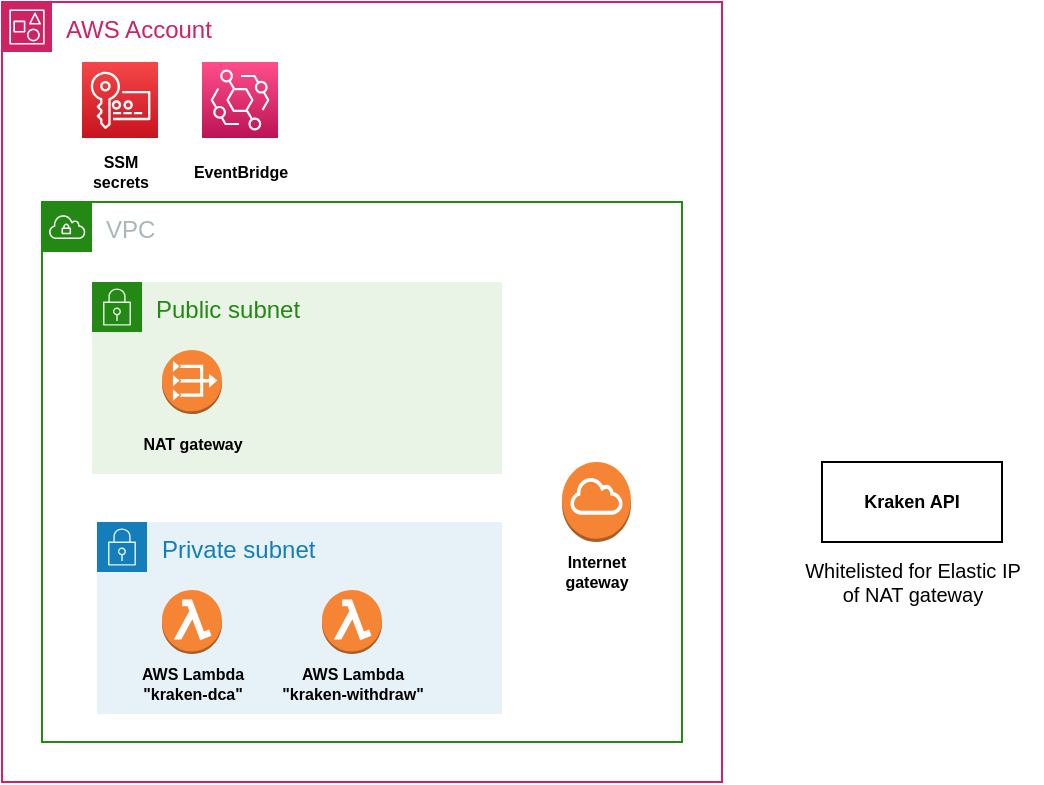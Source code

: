 <mxfile version="20.5.1" type="device"><diagram id="FN5mFd6L5-_Tn89KTH6r" name="Page-1"><mxGraphModel dx="1128" dy="561" grid="1" gridSize="10" guides="1" tooltips="1" connect="1" arrows="1" fold="1" page="1" pageScale="1" pageWidth="827" pageHeight="1169" math="0" shadow="0"><root><mxCell id="0"/><mxCell id="1" parent="0"/><mxCell id="Vt7eVWd_2wSMZWteL6gU-7" value="AWS Account" style="points=[[0,0],[0.25,0],[0.5,0],[0.75,0],[1,0],[1,0.25],[1,0.5],[1,0.75],[1,1],[0.75,1],[0.5,1],[0.25,1],[0,1],[0,0.75],[0,0.5],[0,0.25]];outlineConnect=0;gradientColor=none;html=1;whiteSpace=wrap;fontSize=12;fontStyle=0;container=1;pointerEvents=0;collapsible=0;recursiveResize=0;shape=mxgraph.aws4.group;grIcon=mxgraph.aws4.group_account;strokeColor=#CD2264;fillColor=none;verticalAlign=top;align=left;spacingLeft=30;fontColor=#CD2264;dashed=0;" parent="1" vertex="1"><mxGeometry x="160" y="30" width="360" height="390" as="geometry"/></mxCell><mxCell id="Vt7eVWd_2wSMZWteL6gU-8" value="VPC" style="points=[[0,0],[0.25,0],[0.5,0],[0.75,0],[1,0],[1,0.25],[1,0.5],[1,0.75],[1,1],[0.75,1],[0.5,1],[0.25,1],[0,1],[0,0.75],[0,0.5],[0,0.25]];outlineConnect=0;gradientColor=none;html=1;whiteSpace=wrap;fontSize=12;fontStyle=0;container=1;pointerEvents=0;collapsible=0;recursiveResize=0;shape=mxgraph.aws4.group;grIcon=mxgraph.aws4.group_vpc;strokeColor=#248814;fillColor=none;verticalAlign=top;align=left;spacingLeft=30;fontColor=#AAB7B8;dashed=0;" parent="Vt7eVWd_2wSMZWteL6gU-7" vertex="1"><mxGeometry x="20" y="100" width="320" height="270" as="geometry"/></mxCell><mxCell id="Vt7eVWd_2wSMZWteL6gU-9" value="Public subnet" style="points=[[0,0],[0.25,0],[0.5,0],[0.75,0],[1,0],[1,0.25],[1,0.5],[1,0.75],[1,1],[0.75,1],[0.5,1],[0.25,1],[0,1],[0,0.75],[0,0.5],[0,0.25]];outlineConnect=0;gradientColor=none;html=1;whiteSpace=wrap;fontSize=12;fontStyle=0;container=1;pointerEvents=0;collapsible=0;recursiveResize=0;shape=mxgraph.aws4.group;grIcon=mxgraph.aws4.group_security_group;grStroke=0;strokeColor=#248814;fillColor=#E9F3E6;verticalAlign=top;align=left;spacingLeft=30;fontColor=#248814;dashed=0;" parent="Vt7eVWd_2wSMZWteL6gU-8" vertex="1"><mxGeometry x="25" y="40" width="205" height="96" as="geometry"/></mxCell><mxCell id="O8pM1dztEzhKdCoz7GNm-10" value="" style="outlineConnect=0;dashed=0;verticalLabelPosition=bottom;verticalAlign=top;align=center;html=1;shape=mxgraph.aws3.vpc_nat_gateway;fillColor=#F58534;gradientColor=none;fontSize=9;" parent="Vt7eVWd_2wSMZWteL6gU-9" vertex="1"><mxGeometry x="35" y="34" width="30" height="32" as="geometry"/></mxCell><mxCell id="Vt7eVWd_2wSMZWteL6gU-20" value="&lt;b&gt;NAT gateway&lt;br&gt;&lt;/b&gt;" style="text;html=1;align=center;verticalAlign=middle;resizable=0;points=[];autosize=1;strokeColor=none;fillColor=none;fontSize=8;" parent="Vt7eVWd_2wSMZWteL6gU-9" vertex="1"><mxGeometry x="15" y="71" width="70" height="20" as="geometry"/></mxCell><mxCell id="Vt7eVWd_2wSMZWteL6gU-12" value="Private subnet" style="points=[[0,0],[0.25,0],[0.5,0],[0.75,0],[1,0],[1,0.25],[1,0.5],[1,0.75],[1,1],[0.75,1],[0.5,1],[0.25,1],[0,1],[0,0.75],[0,0.5],[0,0.25]];outlineConnect=0;gradientColor=none;html=1;whiteSpace=wrap;fontSize=12;fontStyle=0;container=1;pointerEvents=0;collapsible=0;recursiveResize=0;shape=mxgraph.aws4.group;grIcon=mxgraph.aws4.group_security_group;grStroke=0;strokeColor=#147EBA;fillColor=#E6F2F8;verticalAlign=top;align=left;spacingLeft=30;fontColor=#147EBA;dashed=0;" parent="Vt7eVWd_2wSMZWteL6gU-8" vertex="1"><mxGeometry x="27.5" y="160" width="202.5" height="96" as="geometry"/></mxCell><mxCell id="O8pM1dztEzhKdCoz7GNm-11" value="" style="outlineConnect=0;dashed=0;verticalLabelPosition=bottom;verticalAlign=top;align=center;html=1;shape=mxgraph.aws3.lambda_function;fillColor=#F58534;gradientColor=none;fontSize=9;" parent="Vt7eVWd_2wSMZWteL6gU-12" vertex="1"><mxGeometry x="32.5" y="34" width="30" height="32" as="geometry"/></mxCell><mxCell id="Vt7eVWd_2wSMZWteL6gU-17" value="&lt;b&gt;AWS Lambda&lt;br&gt;&quot;kraken-dca&quot;&lt;br&gt;&lt;/b&gt;" style="text;html=1;align=center;verticalAlign=middle;resizable=0;points=[];autosize=1;strokeColor=none;fillColor=none;fontSize=8;" parent="Vt7eVWd_2wSMZWteL6gU-12" vertex="1"><mxGeometry x="12.5" y="66" width="70" height="30" as="geometry"/></mxCell><mxCell id="Vt7eVWd_2wSMZWteL6gU-18" value="" style="outlineConnect=0;dashed=0;verticalLabelPosition=bottom;verticalAlign=top;align=center;html=1;shape=mxgraph.aws3.lambda_function;fillColor=#F58534;gradientColor=none;fontSize=9;" parent="Vt7eVWd_2wSMZWteL6gU-12" vertex="1"><mxGeometry x="112.5" y="34" width="30" height="32" as="geometry"/></mxCell><mxCell id="Vt7eVWd_2wSMZWteL6gU-19" value="&lt;b&gt;AWS Lambda&lt;br&gt;&quot;kraken-withdraw&quot;&lt;br&gt;&lt;/b&gt;" style="text;html=1;align=center;verticalAlign=middle;resizable=0;points=[];autosize=1;strokeColor=none;fillColor=none;fontSize=8;" parent="Vt7eVWd_2wSMZWteL6gU-12" vertex="1"><mxGeometry x="82.5" y="66" width="90" height="30" as="geometry"/></mxCell><mxCell id="Vt7eVWd_2wSMZWteL6gU-13" value="" style="outlineConnect=0;dashed=0;verticalLabelPosition=bottom;verticalAlign=top;align=center;html=1;shape=mxgraph.aws3.internet_gateway;fillColor=#F58534;gradientColor=none;strokeColor=#CC0066;" parent="Vt7eVWd_2wSMZWteL6gU-8" vertex="1"><mxGeometry x="260" y="130" width="34.5" height="40" as="geometry"/></mxCell><mxCell id="Vt7eVWd_2wSMZWteL6gU-14" value="&lt;b style=&quot;font-size: 8px;&quot;&gt;&lt;font style=&quot;font-size: 8px;&quot;&gt;Internet &lt;br style=&quot;font-size: 8px;&quot;&gt;gateway&lt;/font&gt;&lt;/b&gt;" style="text;html=1;align=center;verticalAlign=middle;resizable=0;points=[];autosize=1;strokeColor=none;fillColor=none;fontSize=8;" parent="Vt7eVWd_2wSMZWteL6gU-8" vertex="1"><mxGeometry x="247.25" y="170" width="60" height="30" as="geometry"/></mxCell><mxCell id="O8pM1dztEzhKdCoz7GNm-12" value="" style="sketch=0;points=[[0,0,0],[0.25,0,0],[0.5,0,0],[0.75,0,0],[1,0,0],[0,1,0],[0.25,1,0],[0.5,1,0],[0.75,1,0],[1,1,0],[0,0.25,0],[0,0.5,0],[0,0.75,0],[1,0.25,0],[1,0.5,0],[1,0.75,0]];outlineConnect=0;fontColor=#232F3E;gradientColor=#F54749;gradientDirection=north;fillColor=#C7131F;strokeColor=#ffffff;dashed=0;verticalLabelPosition=bottom;verticalAlign=top;align=center;html=1;fontSize=12;fontStyle=0;aspect=fixed;shape=mxgraph.aws4.resourceIcon;resIcon=mxgraph.aws4.key_management_service;" parent="Vt7eVWd_2wSMZWteL6gU-7" vertex="1"><mxGeometry x="40" y="30" width="38" height="38" as="geometry"/></mxCell><mxCell id="O8pM1dztEzhKdCoz7GNm-13" value="" style="sketch=0;points=[[0,0,0],[0.25,0,0],[0.5,0,0],[0.75,0,0],[1,0,0],[0,1,0],[0.25,1,0],[0.5,1,0],[0.75,1,0],[1,1,0],[0,0.25,0],[0,0.5,0],[0,0.75,0],[1,0.25,0],[1,0.5,0],[1,0.75,0]];outlineConnect=0;fontColor=#232F3E;gradientColor=#FF4F8B;gradientDirection=north;fillColor=#BC1356;strokeColor=#ffffff;dashed=0;verticalLabelPosition=bottom;verticalAlign=top;align=center;html=1;fontSize=12;fontStyle=0;aspect=fixed;shape=mxgraph.aws4.resourceIcon;resIcon=mxgraph.aws4.eventbridge;" parent="Vt7eVWd_2wSMZWteL6gU-7" vertex="1"><mxGeometry x="100" y="30" width="38" height="38" as="geometry"/></mxCell><mxCell id="Cq7ri25AOvJvR-eMdx3p-2" value="&lt;b&gt;SSM &lt;br&gt;secrets&lt;/b&gt;" style="text;html=1;align=center;verticalAlign=middle;resizable=0;points=[];autosize=1;strokeColor=none;fillColor=none;fontSize=8;" vertex="1" parent="Vt7eVWd_2wSMZWteL6gU-7"><mxGeometry x="34" y="70" width="50" height="30" as="geometry"/></mxCell><mxCell id="Cq7ri25AOvJvR-eMdx3p-3" value="&lt;b&gt;EventBridge&lt;/b&gt;" style="text;html=1;align=center;verticalAlign=middle;resizable=0;points=[];autosize=1;strokeColor=none;fillColor=none;fontSize=8;" vertex="1" parent="Vt7eVWd_2wSMZWteL6gU-7"><mxGeometry x="84" y="75" width="70" height="20" as="geometry"/></mxCell><mxCell id="O8pM1dztEzhKdCoz7GNm-14" value="&lt;b&gt;Kraken API&lt;/b&gt;" style="rounded=0;whiteSpace=wrap;html=1;fontSize=9;" parent="1" vertex="1"><mxGeometry x="570" y="260" width="90" height="40" as="geometry"/></mxCell><mxCell id="Cq7ri25AOvJvR-eMdx3p-4" value="Whitelisted for Elastic IP &lt;br&gt;of NAT gateway" style="text;html=1;align=center;verticalAlign=middle;resizable=0;points=[];autosize=1;strokeColor=none;fillColor=none;fontSize=10;" vertex="1" parent="1"><mxGeometry x="550" y="300" width="130" height="40" as="geometry"/></mxCell></root></mxGraphModel></diagram></mxfile>